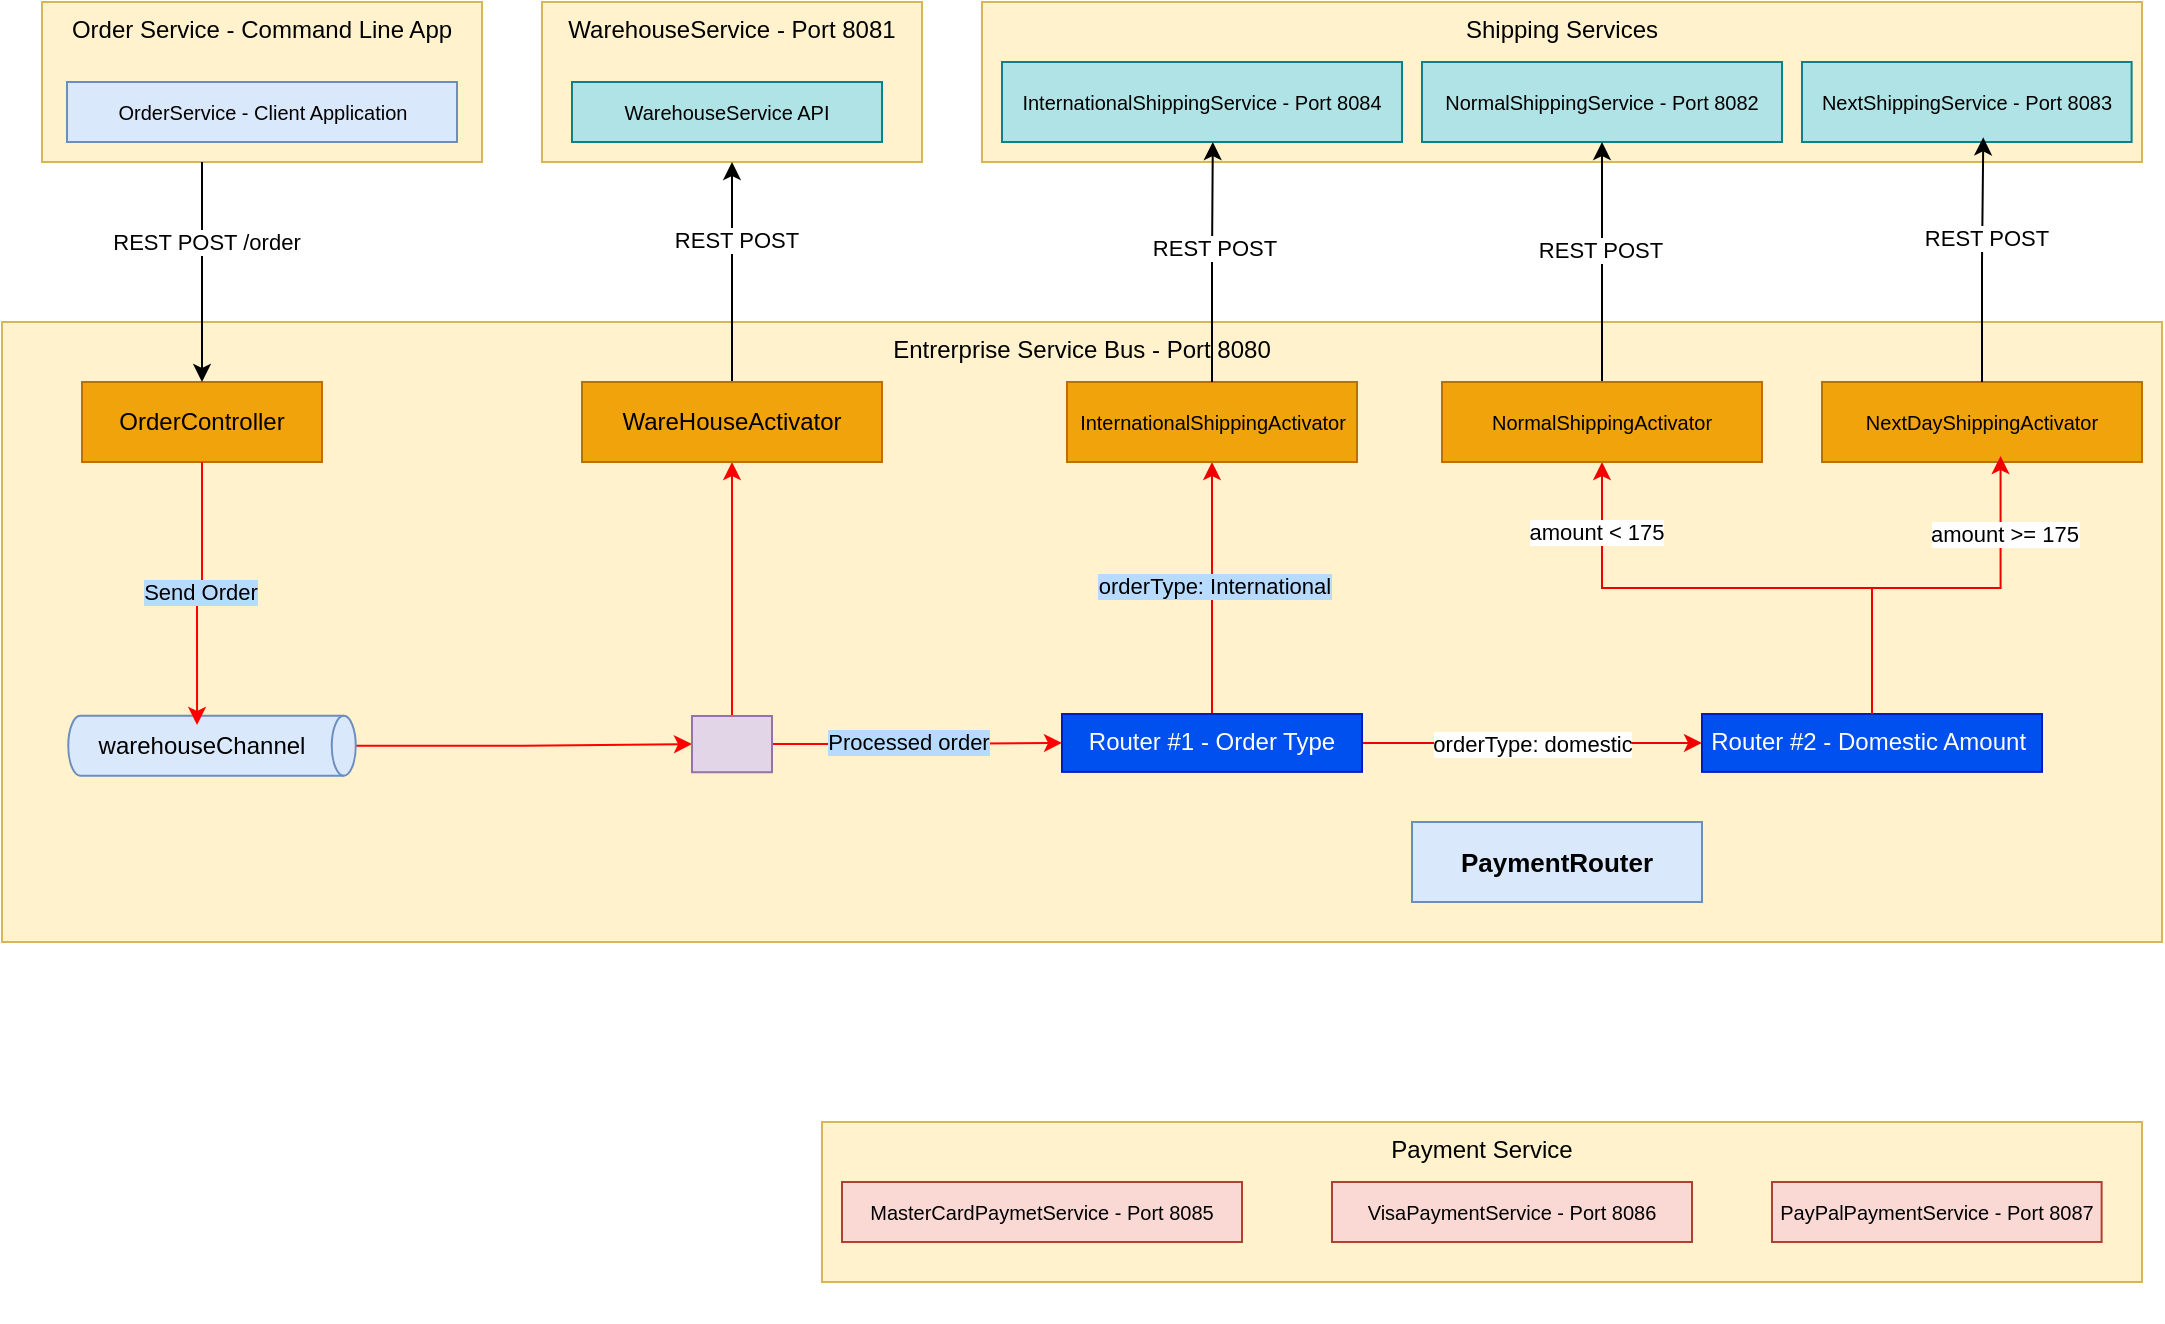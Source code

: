 <mxfile version="28.0.6">
  <diagram name="Page-1" id="l9Pcvp4etr5lq6R3jgEi">
    <mxGraphModel dx="949" dy="645" grid="1" gridSize="10" guides="1" tooltips="1" connect="1" arrows="1" fold="1" page="1" pageScale="1" pageWidth="1100" pageHeight="850" math="0" shadow="0">
      <root>
        <mxCell id="0" />
        <mxCell id="1" parent="0" />
        <mxCell id="EiLSZdtZ8WlPfEy0Kslp-3" value="" style="group" vertex="1" connectable="0" parent="1">
          <mxGeometry x="30" y="40" width="260" height="100" as="geometry" />
        </mxCell>
        <mxCell id="EiLSZdtZ8WlPfEy0Kslp-2" value="Order Service - Command Line App" style="rounded=0;whiteSpace=wrap;html=1;align=center;verticalAlign=top;fillColor=#fff2cc;strokeColor=#d6b656;" vertex="1" parent="EiLSZdtZ8WlPfEy0Kslp-3">
          <mxGeometry width="220" height="80" as="geometry" />
        </mxCell>
        <mxCell id="EiLSZdtZ8WlPfEy0Kslp-1" value="&lt;font style=&quot;font-size: 10px;&quot;&gt;OrderService - Client Application&lt;/font&gt;" style="rounded=0;whiteSpace=wrap;html=1;fillColor=#dae8fc;strokeColor=#6c8ebf;" vertex="1" parent="EiLSZdtZ8WlPfEy0Kslp-3">
          <mxGeometry x="12.5" y="40" width="195" height="30" as="geometry" />
        </mxCell>
        <mxCell id="EiLSZdtZ8WlPfEy0Kslp-4" value="Entrerprise Service Bus - Port 8080" style="rounded=0;whiteSpace=wrap;html=1;fillColor=#fff2cc;strokeColor=#d6b656;verticalAlign=top;" vertex="1" parent="1">
          <mxGeometry x="10" y="200" width="1080" height="310" as="geometry" />
        </mxCell>
        <mxCell id="EiLSZdtZ8WlPfEy0Kslp-8" value="" style="group" vertex="1" connectable="0" parent="1">
          <mxGeometry x="470" y="40" width="610" height="100" as="geometry" />
        </mxCell>
        <mxCell id="EiLSZdtZ8WlPfEy0Kslp-9" value="Shipping Services" style="rounded=0;whiteSpace=wrap;html=1;align=center;verticalAlign=top;fillColor=#fff2cc;strokeColor=#d6b656;movable=1;resizable=1;rotatable=1;deletable=1;editable=1;locked=0;connectable=1;" vertex="1" parent="EiLSZdtZ8WlPfEy0Kslp-8">
          <mxGeometry x="30" width="580" height="80" as="geometry" />
        </mxCell>
        <mxCell id="EiLSZdtZ8WlPfEy0Kslp-10" value="&lt;font style=&quot;font-size: 10px;&quot;&gt;InternationalShippingService - Port 8084&lt;/font&gt;" style="rounded=0;whiteSpace=wrap;html=1;fillColor=#b0e3e6;strokeColor=#0e8088;container=0;movable=1;resizable=1;rotatable=1;deletable=1;editable=1;locked=0;connectable=1;" vertex="1" parent="EiLSZdtZ8WlPfEy0Kslp-8">
          <mxGeometry x="40" y="30" width="200" height="40" as="geometry" />
        </mxCell>
        <mxCell id="EiLSZdtZ8WlPfEy0Kslp-11" value="&lt;font style=&quot;font-size: 10px;&quot;&gt;NormalShippingService - Port 8082&lt;/font&gt;" style="rounded=0;whiteSpace=wrap;html=1;fillColor=#b0e3e6;strokeColor=#0e8088;container=0;movable=1;resizable=1;rotatable=1;deletable=1;editable=1;locked=0;connectable=1;" vertex="1" parent="EiLSZdtZ8WlPfEy0Kslp-8">
          <mxGeometry x="250" y="30" width="180" height="40" as="geometry" />
        </mxCell>
        <mxCell id="EiLSZdtZ8WlPfEy0Kslp-12" value="&lt;font style=&quot;font-size: 10px;&quot;&gt;NextShippingService - Port 8083&lt;/font&gt;" style="rounded=0;whiteSpace=wrap;html=1;fillColor=#b0e3e6;strokeColor=#0e8088;container=0;movable=1;resizable=1;rotatable=1;deletable=1;editable=1;locked=0;connectable=1;" vertex="1" parent="EiLSZdtZ8WlPfEy0Kslp-8">
          <mxGeometry x="440" y="30" width="164.81" height="40" as="geometry" />
        </mxCell>
        <mxCell id="EiLSZdtZ8WlPfEy0Kslp-13" value="" style="group" vertex="1" connectable="0" parent="1">
          <mxGeometry x="280" y="40" width="190" height="100" as="geometry" />
        </mxCell>
        <mxCell id="EiLSZdtZ8WlPfEy0Kslp-6" value="WarehouseService - Port 8081" style="rounded=0;whiteSpace=wrap;html=1;align=center;verticalAlign=top;fillColor=#fff2cc;strokeColor=#d6b656;" vertex="1" parent="EiLSZdtZ8WlPfEy0Kslp-13">
          <mxGeometry width="190" height="80" as="geometry" />
        </mxCell>
        <mxCell id="EiLSZdtZ8WlPfEy0Kslp-7" value="&lt;font style=&quot;font-size: 10px;&quot;&gt;WarehouseService API&lt;/font&gt;" style="rounded=0;whiteSpace=wrap;html=1;fillColor=#b0e3e6;strokeColor=#0e8088;" vertex="1" parent="EiLSZdtZ8WlPfEy0Kslp-13">
          <mxGeometry x="15" y="40" width="155" height="30" as="geometry" />
        </mxCell>
        <mxCell id="EiLSZdtZ8WlPfEy0Kslp-15" value="" style="group;movable=1;resizable=1;rotatable=1;deletable=1;editable=1;locked=0;connectable=1;" vertex="1" connectable="0" parent="1">
          <mxGeometry x="390" y="600" width="690" height="100" as="geometry" />
        </mxCell>
        <mxCell id="EiLSZdtZ8WlPfEy0Kslp-16" value="" style="group;movable=1;resizable=1;rotatable=1;deletable=1;editable=1;locked=0;connectable=1;" vertex="1" connectable="0" parent="EiLSZdtZ8WlPfEy0Kslp-15">
          <mxGeometry x="30" width="660" height="100" as="geometry" />
        </mxCell>
        <mxCell id="EiLSZdtZ8WlPfEy0Kslp-17" value="Payment Service" style="rounded=0;whiteSpace=wrap;html=1;align=center;verticalAlign=top;fillColor=#fff2cc;strokeColor=#d6b656;movable=1;resizable=1;rotatable=1;deletable=1;editable=1;locked=0;connectable=1;" vertex="1" parent="EiLSZdtZ8WlPfEy0Kslp-16">
          <mxGeometry width="660" height="80" as="geometry" />
        </mxCell>
        <mxCell id="EiLSZdtZ8WlPfEy0Kslp-18" value="&lt;font style=&quot;font-size: 10px;&quot;&gt;MasterCardPaymetService - Port 8085&lt;/font&gt;" style="rounded=0;whiteSpace=wrap;html=1;fillColor=#fad9d5;strokeColor=#ae4132;movable=1;resizable=1;rotatable=1;deletable=1;editable=1;locked=0;connectable=1;" vertex="1" parent="EiLSZdtZ8WlPfEy0Kslp-16">
          <mxGeometry x="10" y="30" width="200" height="30" as="geometry" />
        </mxCell>
        <mxCell id="EiLSZdtZ8WlPfEy0Kslp-19" value="&lt;font style=&quot;font-size: 10px;&quot;&gt;VisaPaymentService - Port 8086&lt;/font&gt;" style="rounded=0;whiteSpace=wrap;html=1;fillColor=#fad9d5;strokeColor=#ae4132;movable=1;resizable=1;rotatable=1;deletable=1;editable=1;locked=0;connectable=1;" vertex="1" parent="EiLSZdtZ8WlPfEy0Kslp-16">
          <mxGeometry x="255" y="30" width="180" height="30" as="geometry" />
        </mxCell>
        <mxCell id="EiLSZdtZ8WlPfEy0Kslp-20" value="&lt;font style=&quot;font-size: 10px;&quot;&gt;PayPalPaymentService - Port 8087&lt;/font&gt;" style="rounded=0;whiteSpace=wrap;html=1;fillColor=#fad9d5;strokeColor=#ae4132;movable=1;resizable=1;rotatable=1;deletable=1;editable=1;locked=0;connectable=1;" vertex="1" parent="EiLSZdtZ8WlPfEy0Kslp-16">
          <mxGeometry x="475" y="30" width="164.81" height="30" as="geometry" />
        </mxCell>
        <mxCell id="EiLSZdtZ8WlPfEy0Kslp-23" value="OrderController" style="rounded=0;whiteSpace=wrap;html=1;fillColor=#f0a30a;strokeColor=#BD7000;fontColor=#000000;" vertex="1" parent="1">
          <mxGeometry x="50" y="230" width="120" height="40" as="geometry" />
        </mxCell>
        <mxCell id="EiLSZdtZ8WlPfEy0Kslp-24" style="edgeStyle=orthogonalEdgeStyle;rounded=0;orthogonalLoop=1;jettySize=auto;html=1;" edge="1" parent="1" source="EiLSZdtZ8WlPfEy0Kslp-2" target="EiLSZdtZ8WlPfEy0Kslp-23">
          <mxGeometry relative="1" as="geometry">
            <Array as="points">
              <mxPoint x="110" y="150" />
              <mxPoint x="110" y="150" />
            </Array>
          </mxGeometry>
        </mxCell>
        <mxCell id="EiLSZdtZ8WlPfEy0Kslp-25" value="REST POST /order" style="edgeLabel;html=1;align=center;verticalAlign=middle;resizable=0;points=[];" vertex="1" connectable="0" parent="EiLSZdtZ8WlPfEy0Kslp-24">
          <mxGeometry x="-0.27" y="2" relative="1" as="geometry">
            <mxPoint as="offset" />
          </mxGeometry>
        </mxCell>
        <mxCell id="EiLSZdtZ8WlPfEy0Kslp-31" style="edgeStyle=orthogonalEdgeStyle;rounded=0;orthogonalLoop=1;jettySize=auto;html=1;fillColor=#d80073;strokeColor=#FF0000;" edge="1" parent="1" source="EiLSZdtZ8WlPfEy0Kslp-26" target="EiLSZdtZ8WlPfEy0Kslp-30">
          <mxGeometry relative="1" as="geometry" />
        </mxCell>
        <mxCell id="EiLSZdtZ8WlPfEy0Kslp-26" value="warehouseChannel" style="shape=cylinder3;whiteSpace=wrap;html=1;boundedLbl=1;backgroundOutline=1;size=6;rotation=90;horizontal=0;fillColor=#dae8fc;strokeColor=#6c8ebf;" vertex="1" parent="1">
          <mxGeometry x="100" y="340" width="30" height="143.75" as="geometry" />
        </mxCell>
        <mxCell id="EiLSZdtZ8WlPfEy0Kslp-27" style="edgeStyle=orthogonalEdgeStyle;rounded=0;orthogonalLoop=1;jettySize=auto;html=1;entryX=0.154;entryY=0.552;entryDx=0;entryDy=0;entryPerimeter=0;fillColor=#e51400;strokeColor=#FF0000;" edge="1" parent="1" source="EiLSZdtZ8WlPfEy0Kslp-23" target="EiLSZdtZ8WlPfEy0Kslp-26">
          <mxGeometry relative="1" as="geometry" />
        </mxCell>
        <mxCell id="EiLSZdtZ8WlPfEy0Kslp-28" value="&lt;span&gt;Send Order&lt;/span&gt;" style="edgeLabel;html=1;align=center;verticalAlign=middle;resizable=0;points=[];labelBackgroundColor=#B7DBFF;" vertex="1" connectable="0" parent="EiLSZdtZ8WlPfEy0Kslp-27">
          <mxGeometry y="1" relative="1" as="geometry">
            <mxPoint as="offset" />
          </mxGeometry>
        </mxCell>
        <mxCell id="EiLSZdtZ8WlPfEy0Kslp-37" style="edgeStyle=orthogonalEdgeStyle;rounded=0;orthogonalLoop=1;jettySize=auto;html=1;entryX=0.5;entryY=1;entryDx=0;entryDy=0;fillColor=#d80073;strokeColor=#FF0000;" edge="1" parent="1" source="EiLSZdtZ8WlPfEy0Kslp-30" target="EiLSZdtZ8WlPfEy0Kslp-34">
          <mxGeometry relative="1" as="geometry" />
        </mxCell>
        <mxCell id="EiLSZdtZ8WlPfEy0Kslp-39" style="edgeStyle=orthogonalEdgeStyle;rounded=0;orthogonalLoop=1;jettySize=auto;html=1;entryX=0;entryY=0.5;entryDx=0;entryDy=0;fillColor=#d80073;strokeColor=#FF0000;" edge="1" parent="1" source="EiLSZdtZ8WlPfEy0Kslp-30" target="EiLSZdtZ8WlPfEy0Kslp-38">
          <mxGeometry relative="1" as="geometry" />
        </mxCell>
        <mxCell id="EiLSZdtZ8WlPfEy0Kslp-40" value="Processed order" style="edgeLabel;html=1;align=center;verticalAlign=middle;resizable=0;points=[];labelBackgroundColor=#B7DBFF;" vertex="1" connectable="0" parent="EiLSZdtZ8WlPfEy0Kslp-39">
          <mxGeometry x="-0.072" y="1" relative="1" as="geometry">
            <mxPoint as="offset" />
          </mxGeometry>
        </mxCell>
        <mxCell id="EiLSZdtZ8WlPfEy0Kslp-30" value="" style="rounded=0;whiteSpace=wrap;html=1;fillColor=#e1d5e7;strokeColor=#9673a6;" vertex="1" parent="1">
          <mxGeometry x="355" y="397" width="40" height="28.12" as="geometry" />
        </mxCell>
        <mxCell id="EiLSZdtZ8WlPfEy0Kslp-35" style="edgeStyle=orthogonalEdgeStyle;rounded=0;orthogonalLoop=1;jettySize=auto;html=1;" edge="1" parent="1" source="EiLSZdtZ8WlPfEy0Kslp-34">
          <mxGeometry relative="1" as="geometry">
            <mxPoint x="375" y="120" as="targetPoint" />
          </mxGeometry>
        </mxCell>
        <mxCell id="EiLSZdtZ8WlPfEy0Kslp-36" value="REST POST" style="edgeLabel;html=1;align=center;verticalAlign=middle;resizable=0;points=[];" vertex="1" connectable="0" parent="EiLSZdtZ8WlPfEy0Kslp-35">
          <mxGeometry x="0.303" y="-1" relative="1" as="geometry">
            <mxPoint as="offset" />
          </mxGeometry>
        </mxCell>
        <mxCell id="EiLSZdtZ8WlPfEy0Kslp-34" value="WareHouseActivator" style="rounded=0;whiteSpace=wrap;html=1;fillColor=#f0a30a;strokeColor=#BD7000;fontColor=#000000;" vertex="1" parent="1">
          <mxGeometry x="300" y="230" width="150" height="40" as="geometry" />
        </mxCell>
        <mxCell id="EiLSZdtZ8WlPfEy0Kslp-42" style="edgeStyle=orthogonalEdgeStyle;rounded=0;orthogonalLoop=1;jettySize=auto;html=1;fillColor=#d80073;strokeColor=#F00000;" edge="1" parent="1" source="EiLSZdtZ8WlPfEy0Kslp-38" target="EiLSZdtZ8WlPfEy0Kslp-41">
          <mxGeometry relative="1" as="geometry" />
        </mxCell>
        <mxCell id="EiLSZdtZ8WlPfEy0Kslp-43" value="orderType: International" style="edgeLabel;html=1;align=center;verticalAlign=middle;resizable=0;points=[];labelBackgroundColor=#B7DBFF;" vertex="1" connectable="0" parent="EiLSZdtZ8WlPfEy0Kslp-42">
          <mxGeometry x="0.016" y="-1" relative="1" as="geometry">
            <mxPoint as="offset" />
          </mxGeometry>
        </mxCell>
        <mxCell id="EiLSZdtZ8WlPfEy0Kslp-46" value="orderType: domestic" style="edgeStyle=orthogonalEdgeStyle;rounded=0;orthogonalLoop=1;jettySize=auto;html=1;entryX=0;entryY=0.5;entryDx=0;entryDy=0;strokeColor=#F00000;" edge="1" parent="1" source="EiLSZdtZ8WlPfEy0Kslp-38" target="EiLSZdtZ8WlPfEy0Kslp-45">
          <mxGeometry relative="1" as="geometry" />
        </mxCell>
        <mxCell id="EiLSZdtZ8WlPfEy0Kslp-38" value="Router #1 - Order Type" style="rounded=0;whiteSpace=wrap;html=1;fillColor=#0050ef;fontColor=#ffffff;strokeColor=#001DBC;" vertex="1" parent="1">
          <mxGeometry x="540" y="396" width="150" height="28.94" as="geometry" />
        </mxCell>
        <mxCell id="EiLSZdtZ8WlPfEy0Kslp-41" value="InternationalShippingActivator" style="rounded=0;whiteSpace=wrap;html=1;fillColor=#f0a30a;strokeColor=#BD7000;fontColor=#000000;fontSize=10;" vertex="1" parent="1">
          <mxGeometry x="542.5" y="230" width="145" height="40" as="geometry" />
        </mxCell>
        <mxCell id="EiLSZdtZ8WlPfEy0Kslp-44" style="edgeStyle=orthogonalEdgeStyle;rounded=0;orthogonalLoop=1;jettySize=auto;html=1;entryX=0.527;entryY=1;entryDx=0;entryDy=0;entryPerimeter=0;" edge="1" parent="1" source="EiLSZdtZ8WlPfEy0Kslp-41" target="EiLSZdtZ8WlPfEy0Kslp-10">
          <mxGeometry relative="1" as="geometry" />
        </mxCell>
        <mxCell id="EiLSZdtZ8WlPfEy0Kslp-57" value="REST POST" style="edgeLabel;html=1;align=center;verticalAlign=middle;resizable=0;points=[];" vertex="1" connectable="0" parent="EiLSZdtZ8WlPfEy0Kslp-44">
          <mxGeometry x="0.12" relative="1" as="geometry">
            <mxPoint as="offset" />
          </mxGeometry>
        </mxCell>
        <mxCell id="EiLSZdtZ8WlPfEy0Kslp-49" style="edgeStyle=orthogonalEdgeStyle;rounded=0;orthogonalLoop=1;jettySize=auto;html=1;entryX=0.5;entryY=1;entryDx=0;entryDy=0;strokeColor=#F00000;" edge="1" parent="1" source="EiLSZdtZ8WlPfEy0Kslp-45" target="EiLSZdtZ8WlPfEy0Kslp-47">
          <mxGeometry relative="1" as="geometry" />
        </mxCell>
        <mxCell id="EiLSZdtZ8WlPfEy0Kslp-51" value="amount &amp;lt; 175" style="edgeLabel;html=1;align=center;verticalAlign=middle;resizable=0;points=[];" vertex="1" connectable="0" parent="EiLSZdtZ8WlPfEy0Kslp-49">
          <mxGeometry x="0.737" y="3" relative="1" as="geometry">
            <mxPoint as="offset" />
          </mxGeometry>
        </mxCell>
        <mxCell id="EiLSZdtZ8WlPfEy0Kslp-45" value="Router #2 - Domestic Amount&amp;nbsp;" style="rounded=0;whiteSpace=wrap;html=1;fillColor=#0050ef;fontColor=#ffffff;strokeColor=#001DBC;" vertex="1" parent="1">
          <mxGeometry x="860" y="396" width="170" height="28.94" as="geometry" />
        </mxCell>
        <mxCell id="EiLSZdtZ8WlPfEy0Kslp-53" style="edgeStyle=orthogonalEdgeStyle;rounded=0;orthogonalLoop=1;jettySize=auto;html=1;entryX=0.5;entryY=1;entryDx=0;entryDy=0;" edge="1" parent="1" source="EiLSZdtZ8WlPfEy0Kslp-47" target="EiLSZdtZ8WlPfEy0Kslp-11">
          <mxGeometry relative="1" as="geometry" />
        </mxCell>
        <mxCell id="EiLSZdtZ8WlPfEy0Kslp-56" value="REST POST" style="edgeLabel;html=1;align=center;verticalAlign=middle;resizable=0;points=[];" vertex="1" connectable="0" parent="EiLSZdtZ8WlPfEy0Kslp-53">
          <mxGeometry x="0.106" y="1" relative="1" as="geometry">
            <mxPoint as="offset" />
          </mxGeometry>
        </mxCell>
        <mxCell id="EiLSZdtZ8WlPfEy0Kslp-47" value="&lt;font style=&quot;font-size: 10px;&quot;&gt;NormalShippingActivator&lt;/font&gt;" style="rounded=0;whiteSpace=wrap;html=1;fillColor=#f0a30a;strokeColor=#BD7000;fontColor=#000000;" vertex="1" parent="1">
          <mxGeometry x="730" y="230" width="160" height="40" as="geometry" />
        </mxCell>
        <mxCell id="EiLSZdtZ8WlPfEy0Kslp-48" value="&lt;font style=&quot;font-size: 10px;&quot;&gt;NextDayShippingActivator&lt;/font&gt;" style="rounded=0;whiteSpace=wrap;html=1;fillColor=#f0a30a;strokeColor=#BD7000;fontColor=#000000;" vertex="1" parent="1">
          <mxGeometry x="920" y="230" width="160" height="40" as="geometry" />
        </mxCell>
        <mxCell id="EiLSZdtZ8WlPfEy0Kslp-50" style="edgeStyle=orthogonalEdgeStyle;rounded=0;orthogonalLoop=1;jettySize=auto;html=1;entryX=0.558;entryY=0.925;entryDx=0;entryDy=0;entryPerimeter=0;strokeColor=#F00000;" edge="1" parent="1" source="EiLSZdtZ8WlPfEy0Kslp-45" target="EiLSZdtZ8WlPfEy0Kslp-48">
          <mxGeometry relative="1" as="geometry" />
        </mxCell>
        <mxCell id="EiLSZdtZ8WlPfEy0Kslp-52" value="amount &amp;gt;= 175" style="edgeLabel;html=1;align=center;verticalAlign=middle;resizable=0;points=[];" vertex="1" connectable="0" parent="EiLSZdtZ8WlPfEy0Kslp-50">
          <mxGeometry x="0.6" y="-1" relative="1" as="geometry">
            <mxPoint as="offset" />
          </mxGeometry>
        </mxCell>
        <mxCell id="EiLSZdtZ8WlPfEy0Kslp-54" style="edgeStyle=orthogonalEdgeStyle;rounded=0;orthogonalLoop=1;jettySize=auto;html=1;entryX=0.55;entryY=0.942;entryDx=0;entryDy=0;entryPerimeter=0;" edge="1" parent="1" source="EiLSZdtZ8WlPfEy0Kslp-48" target="EiLSZdtZ8WlPfEy0Kslp-12">
          <mxGeometry relative="1" as="geometry" />
        </mxCell>
        <mxCell id="EiLSZdtZ8WlPfEy0Kslp-55" value="REST POST" style="edgeLabel;html=1;align=center;verticalAlign=middle;resizable=0;points=[];" vertex="1" connectable="0" parent="EiLSZdtZ8WlPfEy0Kslp-54">
          <mxGeometry x="0.176" y="-1" relative="1" as="geometry">
            <mxPoint as="offset" />
          </mxGeometry>
        </mxCell>
        <mxCell id="EiLSZdtZ8WlPfEy0Kslp-58" value="&lt;font style=&quot;font-size: 13px;&quot;&gt;&lt;b&gt;PaymentRouter&lt;/b&gt;&lt;/font&gt;" style="rounded=0;whiteSpace=wrap;html=1;fillColor=#dae8fc;strokeColor=#6c8ebf;fontSize=10;" vertex="1" parent="1">
          <mxGeometry x="715" y="450" width="145" height="40" as="geometry" />
        </mxCell>
      </root>
    </mxGraphModel>
  </diagram>
</mxfile>
